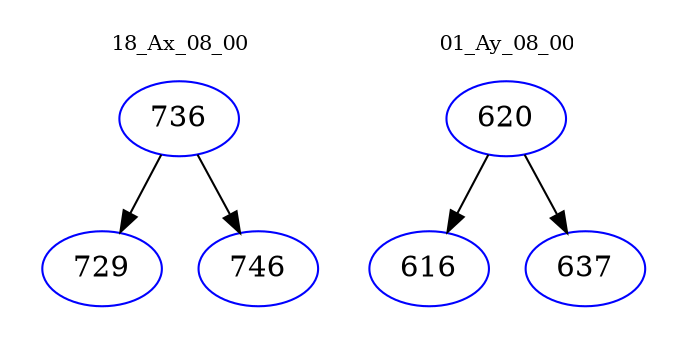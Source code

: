 digraph{
subgraph cluster_0 {
color = white
label = "18_Ax_08_00";
fontsize=10;
T0_736 [label="736", color="blue"]
T0_736 -> T0_729 [color="black"]
T0_729 [label="729", color="blue"]
T0_736 -> T0_746 [color="black"]
T0_746 [label="746", color="blue"]
}
subgraph cluster_1 {
color = white
label = "01_Ay_08_00";
fontsize=10;
T1_620 [label="620", color="blue"]
T1_620 -> T1_616 [color="black"]
T1_616 [label="616", color="blue"]
T1_620 -> T1_637 [color="black"]
T1_637 [label="637", color="blue"]
}
}
